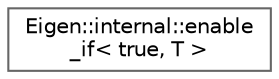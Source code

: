 digraph "Graphical Class Hierarchy"
{
 // LATEX_PDF_SIZE
  bgcolor="transparent";
  edge [fontname=Helvetica,fontsize=10,labelfontname=Helvetica,labelfontsize=10];
  node [fontname=Helvetica,fontsize=10,shape=box,height=0.2,width=0.4];
  rankdir="LR";
  Node0 [id="Node000000",label="Eigen::internal::enable\l_if\< true, T \>",height=0.2,width=0.4,color="grey40", fillcolor="white", style="filled",URL="$structEigen_1_1internal_1_1enable__if_3_01true_00_01T_01_4.html",tooltip=" "];
}
